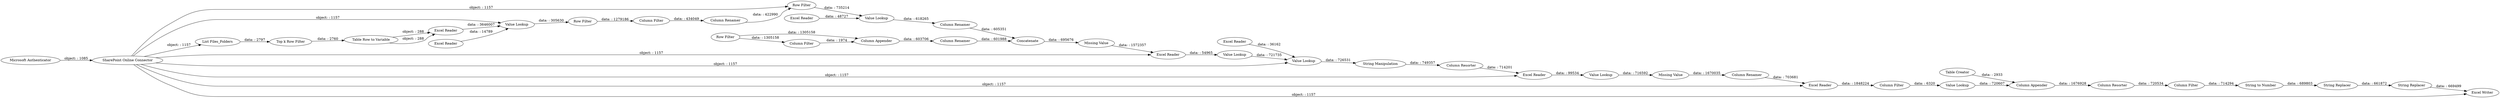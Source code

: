digraph {
	"1521796112817986173_108" [label="Excel Reader"]
	"8098528334799038008_40" [label="String Manipulation"]
	"5940685694086045279_95" [label="Excel Reader"]
	"-2043316186845216409_35" [label="Column Resorter"]
	"7382073021659714699_105" [label="Value Lookup"]
	"-2043316186845216409_13" [label="String to Number"]
	"-6064885320341007315_100" [label="Column Filter"]
	"-6064885320341007315_99" [label="Row Filter"]
	"8098528334799038008_42" [label="Column Resorter"]
	"-6064885320341007315_101" [label="Column Renamer"]
	"-6064885320341007315_98" [label="Value Lookup"]
	"1521796112817986173_110" [label="Value Lookup"]
	"-2043316186845216409_113" [label="Column Filter"]
	"-3484663902005254570_80" [label="Row Filter"]
	"7382073021659714699_104" [label="Excel Reader"]
	"-3484663902005254570_81" [label="Row Filter"]
	"3263436936876649592_98" [label="Excel Reader"]
	"1794613856417095518_94" [label="Top k Row Filter"]
	"-3484663902005254570_95" [label="Excel Reader"]
	"7382073021659714699_106" [label="Column Renamer"]
	"-3484663902005254570_82" [label="Column Appender"]
	"-2043316186845216409_83" [label="Column Appender"]
	"1748273833656169051_89" [label="Excel Reader"]
	"1748273833656169051_87" [label="Microsoft Authenticator"]
	"1794613856417095518_90" [label="List Files_Folders"]
	"-6064885320341007315_92" [label="Excel Reader"]
	"1748273833656169051_114" [label="Excel Writer"]
	"-3484663902005254570_96" [label="Value Lookup"]
	"-3484663902005254570_98" [label="Missing Value"]
	"-2043316186845216409_45" [label="Table Creator"]
	"1748273833656169051_88" [label="SharePoint Online Connector"]
	"5940685694086045279_102" [label="Value Lookup"]
	"-2043316186845216409_114" [label="String Replacer"]
	"-3484663902005254570_83" [label="Column Filter"]
	"-3484663902005254570_86" [label=Concatenate]
	"1521796112817986173_109" [label="Column Filter"]
	"-3484663902005254570_97" [label="Column Renamer"]
	"1794613856417095518_95" [label="Table Row to Variable"]
	"-3484663902005254570_84" [label="Column Renamer"]
	"3263436936876649592_99" [label="Value Lookup"]
	"-2043316186845216409_67" [label="String Replacer"]
	"7382073021659714699_98" [label="Missing Value"]
	"7382073021659714699_98" -> "7382073021659714699_106" [label="data: : 1670035"]
	"-2043316186845216409_83" -> "-2043316186845216409_35" [label="data: : 1676928"]
	"1794613856417095518_95" -> "1748273833656169051_89" [label="object: : 288"]
	"1748273833656169051_88" -> "-3484663902005254570_80" [label="object: : 1157"]
	"7382073021659714699_106" -> "1521796112817986173_108" [label="data: : 703681"]
	"-6064885320341007315_100" -> "-6064885320341007315_101" [label="data: : 434049"]
	"-3484663902005254570_84" -> "-3484663902005254570_86" [label="data: : 601988"]
	"-6064885320341007315_92" -> "-6064885320341007315_98" [label="data: : 14789"]
	"3263436936876649592_99" -> "5940685694086045279_102" [label="data: : 721735"]
	"-3484663902005254570_82" -> "-3484663902005254570_84" [label="data: : 603706"]
	"7382073021659714699_105" -> "7382073021659714699_98" [label="data: : 716592"]
	"5940685694086045279_102" -> "8098528334799038008_40" [label="data: : 726531"]
	"1521796112817986173_109" -> "1521796112817986173_110" [label="data: : 6320"]
	"1748273833656169051_88" -> "1521796112817986173_108" [label="object: : 1157"]
	"1748273833656169051_88" -> "7382073021659714699_104" [label="object: : 1157"]
	"1794613856417095518_95" -> "1748273833656169051_89" [label="object: : 288"]
	"1748273833656169051_88" -> "5940685694086045279_102" [label="object: : 1157"]
	"1794613856417095518_90" -> "1794613856417095518_94" [label="data: : 2797"]
	"8098528334799038008_40" -> "8098528334799038008_42" [label="data: : 749357"]
	"1748273833656169051_88" -> "-6064885320341007315_98" [label="object: : 1157"]
	"-3484663902005254570_95" -> "-3484663902005254570_96" [label="data: : 48727"]
	"1521796112817986173_110" -> "-2043316186845216409_83" [label="data: : 720607"]
	"-2043316186845216409_114" -> "1748273833656169051_114" [label="data: : 669499"]
	"-2043316186845216409_113" -> "-2043316186845216409_13" [label="data: : 714294"]
	"1748273833656169051_88" -> "1748273833656169051_114" [label="object: : 1157"]
	"-3484663902005254570_81" -> "-3484663902005254570_82" [label="data: : 1305158"]
	"-3484663902005254570_83" -> "-3484663902005254570_82" [label="data: : 1974"]
	"1794613856417095518_94" -> "1794613856417095518_95" [label="data: : 2760"]
	"5940685694086045279_95" -> "5940685694086045279_102" [label="data: : 36162"]
	"1748273833656169051_87" -> "1748273833656169051_88" [label="object: : 1085"]
	"1748273833656169051_88" -> "1794613856417095518_90" [label="object: : 1157"]
	"1521796112817986173_108" -> "1521796112817986173_109" [label="data: : 1848224"]
	"-2043316186845216409_67" -> "-2043316186845216409_114" [label="data: : 661872"]
	"-6064885320341007315_98" -> "-6064885320341007315_99" [label="data: : 305630"]
	"-6064885320341007315_101" -> "-3484663902005254570_80" [label="data: : 422990"]
	"-3484663902005254570_96" -> "-3484663902005254570_97" [label="data: : 618265"]
	"8098528334799038008_42" -> "7382073021659714699_104" [label="data: : 714201"]
	"-3484663902005254570_86" -> "-3484663902005254570_98" [label="data: : 695676"]
	"1748273833656169051_88" -> "3263436936876649592_98" [label="object: : 1157"]
	"-2043316186845216409_45" -> "-2043316186845216409_83" [label="data: : 2933"]
	"-2043316186845216409_35" -> "-2043316186845216409_113" [label="data: : 720534"]
	"-3484663902005254570_98" -> "3263436936876649592_98" [label="data: : 1572357"]
	"-2043316186845216409_13" -> "-2043316186845216409_67" [label="data: : 689803"]
	"-3484663902005254570_80" -> "-3484663902005254570_96" [label="data: : 735214"]
	"3263436936876649592_98" -> "3263436936876649592_99" [label="data: : 54965"]
	"-3484663902005254570_81" -> "-3484663902005254570_83" [label="data: : 1305158"]
	"-3484663902005254570_97" -> "-3484663902005254570_86" [label="data: : 605351"]
	"7382073021659714699_104" -> "7382073021659714699_105" [label="data: : 99534"]
	"-6064885320341007315_99" -> "-6064885320341007315_100" [label="data: : 1279186"]
	"1748273833656169051_89" -> "-6064885320341007315_98" [label="data: : 3646007"]
	rankdir=LR
}
